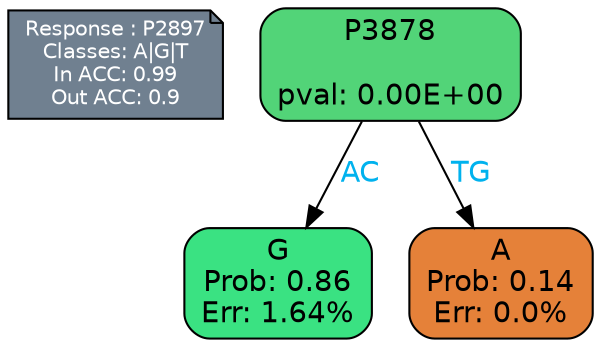 digraph Tree {
node [shape=box, style="filled, rounded", color="black", fontname=helvetica] ;
graph [ranksep=equally, splines=polylines, bgcolor=transparent, dpi=600] ;
edge [fontname=helvetica] ;
LEGEND [label="Response : P2897
Classes: A|G|T
In ACC: 0.99
Out ACC: 0.9
",shape=note,align=left,style=filled,fillcolor="slategray",fontcolor="white",fontsize=10];1 [label="P3878

pval: 0.00E+00", fillcolor="#52d478"] ;
2 [label="G
Prob: 0.86
Err: 1.64%", fillcolor="#3ae282"] ;
3 [label="A
Prob: 0.14
Err: 0.0%", fillcolor="#e58139"] ;
1 -> 2 [label="AC",fontcolor=deepskyblue2] ;
1 -> 3 [label="TG",fontcolor=deepskyblue2] ;
{rank = same; 2;3;}{rank = same; LEGEND;1;}}
